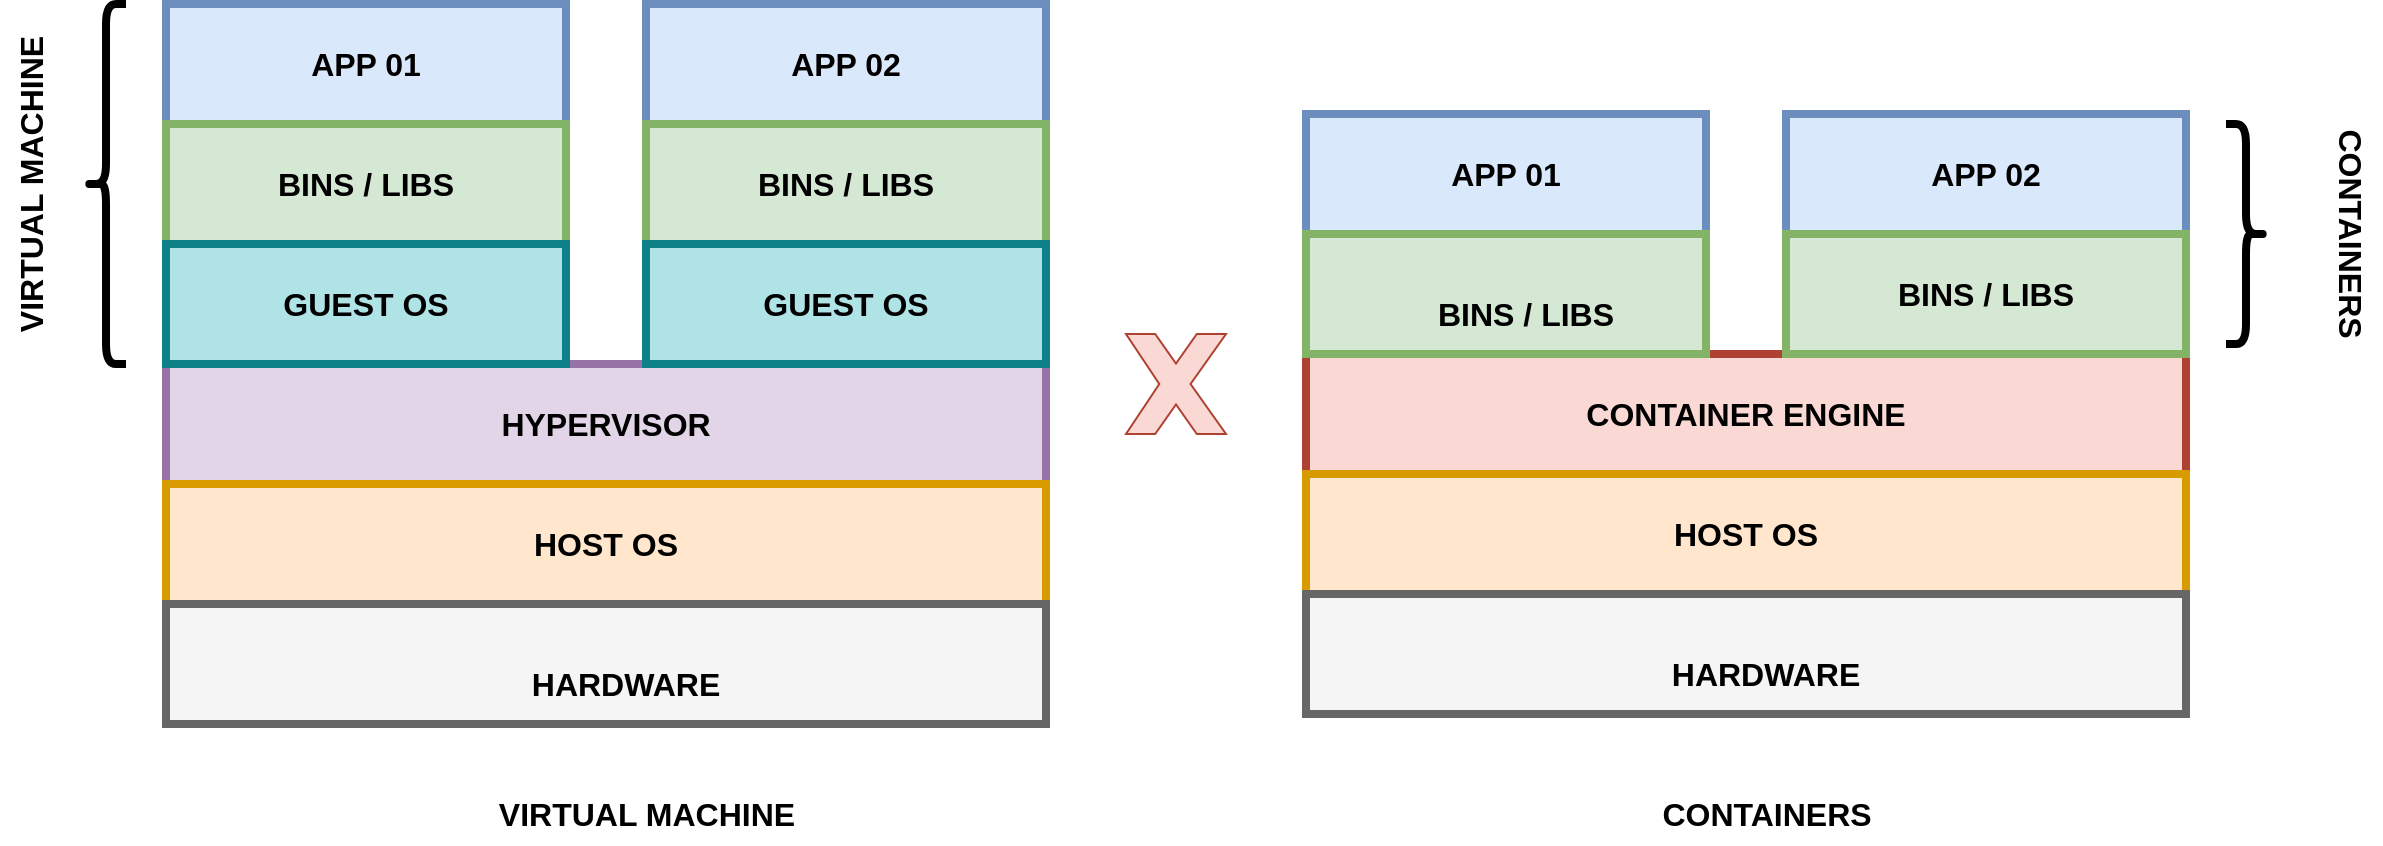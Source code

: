 <mxfile version="22.1.18" type="device">
  <diagram name="Página-1" id="5nOpjTBAah2GZGTH37Xb">
    <mxGraphModel dx="2021" dy="716" grid="1" gridSize="10" guides="1" tooltips="1" connect="1" arrows="1" fold="1" page="1" pageScale="1" pageWidth="827" pageHeight="1169" math="0" shadow="0">
      <root>
        <mxCell id="0" />
        <mxCell id="1" parent="0" />
        <mxCell id="yuJuqO8R_52vjLmmcuLV-30" value="" style="rounded=0;whiteSpace=wrap;html=1;fillColor=#fad9d5;strokeColor=#ae4132;strokeWidth=4;" vertex="1" parent="1">
          <mxGeometry x="610" y="295" width="440" height="60" as="geometry" />
        </mxCell>
        <mxCell id="yuJuqO8R_52vjLmmcuLV-1" value="" style="rounded=0;whiteSpace=wrap;html=1;fillColor=#dae8fc;strokeColor=#6c8ebf;strokeWidth=4;" vertex="1" parent="1">
          <mxGeometry x="40" y="120" width="200" height="60" as="geometry" />
        </mxCell>
        <mxCell id="yuJuqO8R_52vjLmmcuLV-2" value="" style="rounded=0;whiteSpace=wrap;html=1;fillColor=#d5e8d4;strokeColor=#82b366;strokeWidth=4;" vertex="1" parent="1">
          <mxGeometry x="40" y="180" width="200" height="60" as="geometry" />
        </mxCell>
        <mxCell id="yuJuqO8R_52vjLmmcuLV-3" value="" style="rounded=0;whiteSpace=wrap;html=1;fillColor=#e1d5e7;strokeColor=#9673a6;strokeWidth=4;" vertex="1" parent="1">
          <mxGeometry x="40" y="300" width="440" height="60" as="geometry" />
        </mxCell>
        <mxCell id="yuJuqO8R_52vjLmmcuLV-4" value="" style="rounded=0;whiteSpace=wrap;html=1;fillColor=#ffe6cc;strokeColor=#d79b00;strokeWidth=4;" vertex="1" parent="1">
          <mxGeometry x="40" y="360" width="440" height="60" as="geometry" />
        </mxCell>
        <mxCell id="yuJuqO8R_52vjLmmcuLV-5" value="APP 01" style="text;html=1;strokeColor=none;fillColor=none;align=center;verticalAlign=middle;whiteSpace=wrap;rounded=0;fontSize=16;fontStyle=1" vertex="1" parent="1">
          <mxGeometry x="100" y="135" width="80" height="30" as="geometry" />
        </mxCell>
        <mxCell id="yuJuqO8R_52vjLmmcuLV-6" value="BINS / LIBS" style="text;html=1;strokeColor=none;fillColor=none;align=center;verticalAlign=middle;whiteSpace=wrap;rounded=0;fontSize=16;fontStyle=1" vertex="1" parent="1">
          <mxGeometry x="95" y="195" width="90" height="30" as="geometry" />
        </mxCell>
        <mxCell id="yuJuqO8R_52vjLmmcuLV-7" value="HYPERVISOR" style="text;html=1;strokeColor=none;fillColor=none;align=center;verticalAlign=middle;whiteSpace=wrap;rounded=0;fontSize=16;fontStyle=1" vertex="1" parent="1">
          <mxGeometry x="215" y="315" width="90" height="30" as="geometry" />
        </mxCell>
        <mxCell id="yuJuqO8R_52vjLmmcuLV-8" value="HOST OS" style="text;html=1;strokeColor=none;fillColor=none;align=center;verticalAlign=middle;whiteSpace=wrap;rounded=0;fontSize=16;fontStyle=1" vertex="1" parent="1">
          <mxGeometry x="215" y="375" width="90" height="30" as="geometry" />
        </mxCell>
        <mxCell id="yuJuqO8R_52vjLmmcuLV-9" value="" style="rounded=0;whiteSpace=wrap;html=1;fillColor=#f5f5f5;strokeColor=#666666;strokeWidth=4;fontColor=#333333;" vertex="1" parent="1">
          <mxGeometry x="40" y="420" width="440" height="60" as="geometry" />
        </mxCell>
        <mxCell id="yuJuqO8R_52vjLmmcuLV-10" value="CONTAINERS" style="text;html=1;strokeColor=none;fillColor=none;align=center;verticalAlign=middle;whiteSpace=wrap;rounded=0;fontSize=16;fontStyle=1;rotation=90;" vertex="1" parent="1">
          <mxGeometry x="1050" y="220" width="165" height="30" as="geometry" />
        </mxCell>
        <mxCell id="yuJuqO8R_52vjLmmcuLV-11" value="" style="rounded=0;whiteSpace=wrap;html=1;fillColor=#dae8fc;strokeColor=#6c8ebf;strokeWidth=4;" vertex="1" parent="1">
          <mxGeometry x="280" y="120" width="200" height="60" as="geometry" />
        </mxCell>
        <mxCell id="yuJuqO8R_52vjLmmcuLV-12" value="APP 02" style="text;html=1;strokeColor=none;fillColor=none;align=center;verticalAlign=middle;whiteSpace=wrap;rounded=0;fontSize=16;fontStyle=1" vertex="1" parent="1">
          <mxGeometry x="340" y="135" width="80" height="30" as="geometry" />
        </mxCell>
        <mxCell id="yuJuqO8R_52vjLmmcuLV-13" value="" style="rounded=0;whiteSpace=wrap;html=1;fillColor=#d5e8d4;strokeColor=#82b366;strokeWidth=4;" vertex="1" parent="1">
          <mxGeometry x="280" y="180" width="200" height="60" as="geometry" />
        </mxCell>
        <mxCell id="yuJuqO8R_52vjLmmcuLV-14" value="BINS / LIBS" style="text;html=1;strokeColor=none;fillColor=none;align=center;verticalAlign=middle;whiteSpace=wrap;rounded=0;fontSize=16;fontStyle=1" vertex="1" parent="1">
          <mxGeometry x="335" y="195" width="90" height="30" as="geometry" />
        </mxCell>
        <mxCell id="yuJuqO8R_52vjLmmcuLV-15" value="" style="rounded=0;whiteSpace=wrap;html=1;fillColor=#b0e3e6;strokeColor=#0e8088;strokeWidth=4;" vertex="1" parent="1">
          <mxGeometry x="40" y="240" width="200" height="60" as="geometry" />
        </mxCell>
        <mxCell id="yuJuqO8R_52vjLmmcuLV-16" value="" style="rounded=0;whiteSpace=wrap;html=1;fillColor=#b0e3e6;strokeColor=#0e8088;strokeWidth=4;" vertex="1" parent="1">
          <mxGeometry x="280" y="240" width="200" height="60" as="geometry" />
        </mxCell>
        <mxCell id="yuJuqO8R_52vjLmmcuLV-17" value="GUEST OS" style="text;html=1;strokeColor=none;fillColor=none;align=center;verticalAlign=middle;whiteSpace=wrap;rounded=0;fontSize=16;fontStyle=1" vertex="1" parent="1">
          <mxGeometry x="335" y="255" width="90" height="30" as="geometry" />
        </mxCell>
        <mxCell id="yuJuqO8R_52vjLmmcuLV-18" value="GUEST OS" style="text;html=1;strokeColor=none;fillColor=none;align=center;verticalAlign=middle;whiteSpace=wrap;rounded=0;fontSize=16;fontStyle=1" vertex="1" parent="1">
          <mxGeometry x="95" y="255" width="90" height="30" as="geometry" />
        </mxCell>
        <mxCell id="yuJuqO8R_52vjLmmcuLV-19" value="HARDWARE" style="text;html=1;strokeColor=none;fillColor=none;align=center;verticalAlign=middle;whiteSpace=wrap;rounded=0;fontSize=16;fontStyle=1" vertex="1" parent="1">
          <mxGeometry x="225" y="445" width="90" height="30" as="geometry" />
        </mxCell>
        <mxCell id="yuJuqO8R_52vjLmmcuLV-20" value="" style="shape=curlyBracket;whiteSpace=wrap;html=1;rounded=1;labelPosition=left;verticalLabelPosition=middle;align=right;verticalAlign=middle;strokeWidth=4;" vertex="1" parent="1">
          <mxGeometry y="120" width="20" height="180" as="geometry" />
        </mxCell>
        <mxCell id="yuJuqO8R_52vjLmmcuLV-21" value="VIRTUAL MACHINE" style="text;html=1;strokeColor=none;fillColor=none;align=center;verticalAlign=middle;whiteSpace=wrap;rounded=0;fontSize=16;fontStyle=1;rotation=-90;" vertex="1" parent="1">
          <mxGeometry x="-110" y="195" width="165" height="30" as="geometry" />
        </mxCell>
        <mxCell id="yuJuqO8R_52vjLmmcuLV-22" value="" style="rounded=0;whiteSpace=wrap;html=1;fillColor=#dae8fc;strokeColor=#6c8ebf;strokeWidth=4;" vertex="1" parent="1">
          <mxGeometry x="610" y="175" width="200" height="60" as="geometry" />
        </mxCell>
        <mxCell id="yuJuqO8R_52vjLmmcuLV-23" value="" style="rounded=0;whiteSpace=wrap;html=1;fillColor=#d5e8d4;strokeColor=#82b366;strokeWidth=4;" vertex="1" parent="1">
          <mxGeometry x="610" y="235" width="200" height="60" as="geometry" />
        </mxCell>
        <mxCell id="yuJuqO8R_52vjLmmcuLV-24" value="APP 01" style="text;html=1;strokeColor=none;fillColor=none;align=center;verticalAlign=middle;whiteSpace=wrap;rounded=0;fontSize=16;fontStyle=1" vertex="1" parent="1">
          <mxGeometry x="670" y="190" width="80" height="30" as="geometry" />
        </mxCell>
        <mxCell id="yuJuqO8R_52vjLmmcuLV-25" value="CONTAINER ENGINE" style="text;html=1;strokeColor=none;fillColor=none;align=center;verticalAlign=middle;whiteSpace=wrap;rounded=0;fontSize=16;fontStyle=1" vertex="1" parent="1">
          <mxGeometry x="740" y="310" width="180" height="30" as="geometry" />
        </mxCell>
        <mxCell id="yuJuqO8R_52vjLmmcuLV-26" value="" style="rounded=0;whiteSpace=wrap;html=1;fillColor=#dae8fc;strokeColor=#6c8ebf;strokeWidth=4;" vertex="1" parent="1">
          <mxGeometry x="850" y="175" width="200" height="60" as="geometry" />
        </mxCell>
        <mxCell id="yuJuqO8R_52vjLmmcuLV-27" value="APP 02" style="text;html=1;strokeColor=none;fillColor=none;align=center;verticalAlign=middle;whiteSpace=wrap;rounded=0;fontSize=16;fontStyle=1" vertex="1" parent="1">
          <mxGeometry x="910" y="190" width="80" height="30" as="geometry" />
        </mxCell>
        <mxCell id="yuJuqO8R_52vjLmmcuLV-28" value="" style="rounded=0;whiteSpace=wrap;html=1;fillColor=#d5e8d4;strokeColor=#82b366;strokeWidth=4;" vertex="1" parent="1">
          <mxGeometry x="850" y="235" width="200" height="60" as="geometry" />
        </mxCell>
        <mxCell id="yuJuqO8R_52vjLmmcuLV-29" value="BINS / LIBS" style="text;html=1;strokeColor=none;fillColor=none;align=center;verticalAlign=middle;whiteSpace=wrap;rounded=0;fontSize=16;fontStyle=1" vertex="1" parent="1">
          <mxGeometry x="905" y="250" width="90" height="30" as="geometry" />
        </mxCell>
        <mxCell id="yuJuqO8R_52vjLmmcuLV-32" value="BINS / LIBS" style="text;html=1;strokeColor=none;fillColor=none;align=center;verticalAlign=middle;whiteSpace=wrap;rounded=0;fontSize=16;fontStyle=1" vertex="1" parent="1">
          <mxGeometry x="675" y="260" width="90" height="30" as="geometry" />
        </mxCell>
        <mxCell id="yuJuqO8R_52vjLmmcuLV-33" value="" style="rounded=0;whiteSpace=wrap;html=1;fillColor=#ffe6cc;strokeColor=#d79b00;strokeWidth=4;" vertex="1" parent="1">
          <mxGeometry x="610" y="355" width="440" height="60" as="geometry" />
        </mxCell>
        <mxCell id="yuJuqO8R_52vjLmmcuLV-34" value="HOST OS" style="text;html=1;strokeColor=none;fillColor=none;align=center;verticalAlign=middle;whiteSpace=wrap;rounded=0;fontSize=16;fontStyle=1" vertex="1" parent="1">
          <mxGeometry x="785" y="370" width="90" height="30" as="geometry" />
        </mxCell>
        <mxCell id="yuJuqO8R_52vjLmmcuLV-35" value="" style="rounded=0;whiteSpace=wrap;html=1;fillColor=#f5f5f5;strokeColor=#666666;strokeWidth=4;fontColor=#333333;" vertex="1" parent="1">
          <mxGeometry x="610" y="415" width="440" height="60" as="geometry" />
        </mxCell>
        <mxCell id="yuJuqO8R_52vjLmmcuLV-36" value="HARDWARE" style="text;html=1;strokeColor=none;fillColor=none;align=center;verticalAlign=middle;whiteSpace=wrap;rounded=0;fontSize=16;fontStyle=1" vertex="1" parent="1">
          <mxGeometry x="795" y="440" width="90" height="30" as="geometry" />
        </mxCell>
        <mxCell id="yuJuqO8R_52vjLmmcuLV-37" value="VIRTUAL MACHINE" style="text;html=1;strokeColor=none;fillColor=none;align=center;verticalAlign=middle;whiteSpace=wrap;rounded=0;fontSize=16;fontStyle=1" vertex="1" parent="1">
          <mxGeometry x="197.5" y="510" width="165" height="30" as="geometry" />
        </mxCell>
        <mxCell id="yuJuqO8R_52vjLmmcuLV-38" value="" style="verticalLabelPosition=bottom;verticalAlign=top;html=1;shape=mxgraph.basic.x;fillColor=#fad9d5;strokeColor=#ae4132;" vertex="1" parent="1">
          <mxGeometry x="520" y="285" width="50" height="50" as="geometry" />
        </mxCell>
        <mxCell id="yuJuqO8R_52vjLmmcuLV-39" value="" style="shape=curlyBracket;whiteSpace=wrap;html=1;rounded=1;flipH=1;labelPosition=right;verticalLabelPosition=middle;align=left;verticalAlign=middle;strokeWidth=4;" vertex="1" parent="1">
          <mxGeometry x="1070" y="180" width="20" height="110" as="geometry" />
        </mxCell>
        <mxCell id="yuJuqO8R_52vjLmmcuLV-40" value="CONTAINERS" style="text;html=1;strokeColor=none;fillColor=none;align=center;verticalAlign=middle;whiteSpace=wrap;rounded=0;fontSize=16;fontStyle=1;rotation=0;" vertex="1" parent="1">
          <mxGeometry x="757.5" y="510" width="165" height="30" as="geometry" />
        </mxCell>
      </root>
    </mxGraphModel>
  </diagram>
</mxfile>
